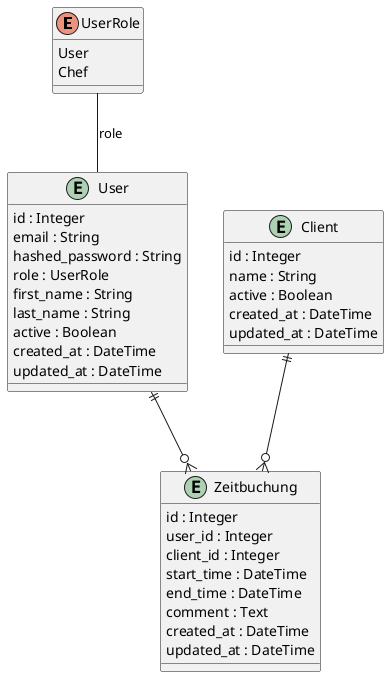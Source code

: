 @startuml

enum UserRole {
    User
    Chef
}

entity "User" as User {
    id : Integer
    email : String
    hashed_password : String
    role : UserRole
    first_name : String
    last_name : String
    active : Boolean
    created_at : DateTime
    updated_at : DateTime
}

entity "Client" as Client {
    id : Integer
    name : String
    active : Boolean
    created_at : DateTime
    updated_at : DateTime
}

entity "Zeitbuchung" as Zeitbuchung {
    id : Integer
    user_id : Integer
    client_id : Integer
    start_time : DateTime
    end_time : DateTime
    comment : Text
    created_at : DateTime
    updated_at : DateTime
}

UserRole -- User : role
User ||--o{ Zeitbuchung : ""
Client ||--o{ Zeitbuchung : ""

@enduml